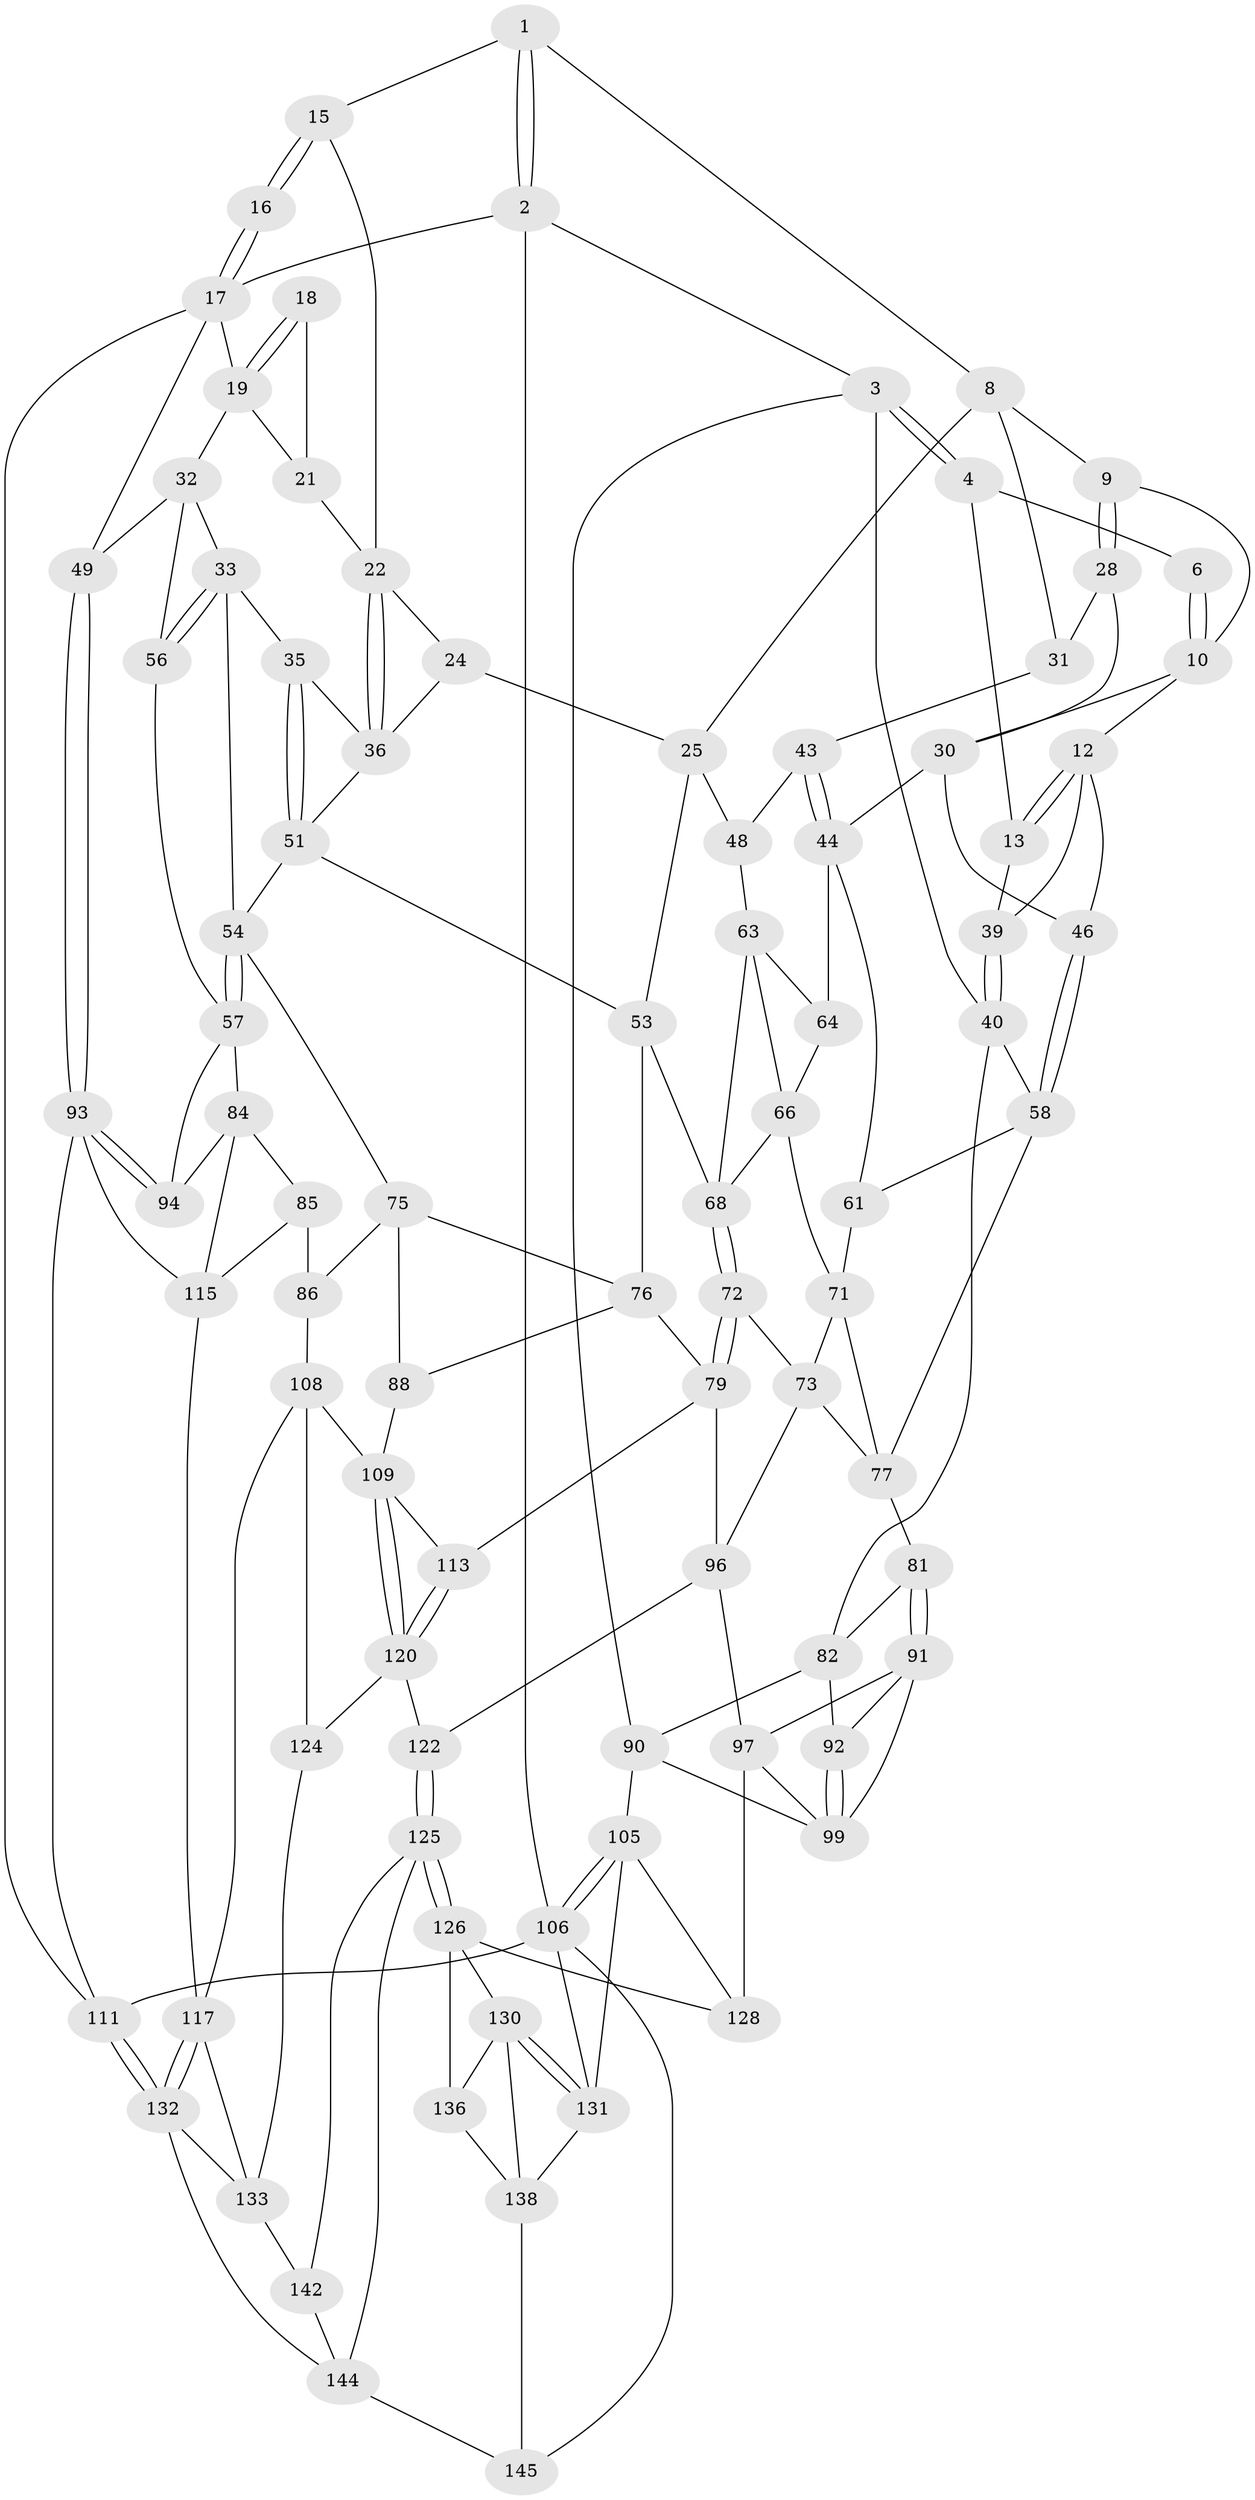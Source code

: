 // Generated by graph-tools (version 1.1) at 2025/24/03/03/25 07:24:32]
// undirected, 88 vertices, 187 edges
graph export_dot {
graph [start="1"]
  node [color=gray90,style=filled];
  1 [pos="+0.22637727053084075+0",super="+7"];
  2 [pos="+0+0"];
  3 [pos="+0+0",super="+41"];
  4 [pos="+0.051329270798370644+0.09625267648130867",super="+5"];
  6 [pos="+0.22510558252953322+0"];
  8 [pos="+0.5208154570550632+0.029610997589647813",super="+26"];
  9 [pos="+0.30076509761233944+0.10771363554901721"];
  10 [pos="+0.255599317030819+0.044141322860812744",super="+11"];
  12 [pos="+0.16029990080235895+0.19299826944257786",super="+42"];
  13 [pos="+0.1219842161458394+0.1578974596402151",super="+14"];
  15 [pos="+0.7392682800042971+0"];
  16 [pos="+0.7904410996170451+0"];
  17 [pos="+1+0",super="+20"];
  18 [pos="+0.837974259105846+0"];
  19 [pos="+0.9867834138509629+0.15681621565516937",super="+27"];
  21 [pos="+0.8578915364353127+0.12765140934866429"];
  22 [pos="+0.7742605424788097+0.16321296407099026",super="+23"];
  24 [pos="+0.6990072981342874+0.15756211677293944"];
  25 [pos="+0.513341782676059+0.15224785182792094",super="+47"];
  28 [pos="+0.3098262535509985+0.12730333535382873",super="+29"];
  30 [pos="+0.24282177336578661+0.20375298984435425",super="+45"];
  31 [pos="+0.417962484334784+0.13505732027826642",super="+38"];
  32 [pos="+0.8764231547811168+0.19234973048635312",super="+50"];
  33 [pos="+0.8502875870617447+0.22713683921906688",super="+34"];
  35 [pos="+0.8122029925467187+0.2194632055046619"];
  36 [pos="+0.8055674089798012+0.2154892641048969",super="+37"];
  39 [pos="+0+0.26430937351347383"];
  40 [pos="+0+0.3282199018291422",super="+59"];
  43 [pos="+0.3521899600036991+0.24542628252286178"];
  44 [pos="+0.30126182107898997+0.29484858618622944",super="+60"];
  46 [pos="+0.1631415347929849+0.2705778046608202"];
  48 [pos="+0.4854789623626334+0.25456424123662785"];
  49 [pos="+1+0.37311592737471394"];
  51 [pos="+0.687356528184157+0.3516668019035729",super="+52"];
  53 [pos="+0.5704784435472499+0.2886654177958856",super="+67"];
  54 [pos="+0.7159064399907832+0.3837558514916258",super="+55"];
  56 [pos="+0.9128222078912068+0.37371731370805994"];
  57 [pos="+0.8229616026183689+0.4238308639555422",super="+83"];
  58 [pos="+0.14182647923760155+0.370106035348365",super="+62"];
  61 [pos="+0.2882021206904591+0.3490439943427795"];
  63 [pos="+0.4660845720950261+0.2863910449188279",super="+65"];
  64 [pos="+0.3780737374049185+0.3407656382156118"];
  66 [pos="+0.38899368296416975+0.3615481507796197",super="+70"];
  68 [pos="+0.44648321678543035+0.3964066856469318",super="+69"];
  71 [pos="+0.3540043518584467+0.42337283020392086",super="+74"];
  72 [pos="+0.4043972676998256+0.5128049994960172"];
  73 [pos="+0.36550770812732586+0.4850460093026",super="+95"];
  75 [pos="+0.674565586297417+0.43098114211983285",super="+87"];
  76 [pos="+0.524735653336313+0.4678484809724526",super="+78"];
  77 [pos="+0.20267137857516584+0.4591026817870477",super="+80"];
  79 [pos="+0.4325374188093653+0.546195613962122",super="+102"];
  81 [pos="+0.08944734542844386+0.5057800817178509"];
  82 [pos="+0.08885615175808553+0.5051279464462268",super="+89"];
  84 [pos="+0.8139091255364326+0.5358086206329139",super="+104"];
  85 [pos="+0.7984938601243897+0.5758197317631009",super="+114"];
  86 [pos="+0.6832487580853334+0.5730573036479277",super="+107"];
  88 [pos="+0.6172348779439444+0.5818009005512658"];
  90 [pos="+0+0.383525230909636",super="+101"];
  91 [pos="+0.08147369104818522+0.581371134170143",super="+98"];
  92 [pos="+0.046770544672632246+0.5603452787822463"];
  93 [pos="+1+0.5415235423175121",super="+112"];
  94 [pos="+1+0.5831845331000008"];
  96 [pos="+0.20379496429215418+0.6690485825952928",super="+103"];
  97 [pos="+0.1893884172902324+0.6760029923530774",super="+123"];
  99 [pos="+0+0.6428716046432559",super="+100"];
  105 [pos="+0+0.8419371903735406",super="+129"];
  106 [pos="+0+1",super="+141"];
  108 [pos="+0.6737688036204852+0.7328760180890469",super="+119"];
  109 [pos="+0.6082473309979545+0.7016658232307158",super="+110"];
  111 [pos="+1+1"];
  113 [pos="+0.4959767614459877+0.6694781176054053"];
  115 [pos="+0.8643364115615221+0.6855656072636579",super="+116"];
  117 [pos="+0.8182713042644247+0.8075175014473843",super="+118"];
  120 [pos="+0.5159578640833395+0.8422778322835954",super="+121"];
  122 [pos="+0.4072390386699175+0.8680238146894087"];
  124 [pos="+0.5534515919567415+0.8689823456777412"];
  125 [pos="+0.3983880105261382+0.8849751980463604",super="+143"];
  126 [pos="+0.28782654744724306+0.8864488559063023",super="+127"];
  128 [pos="+0.1566185167931433+0.732135582773951"];
  130 [pos="+0.15265289306122307+0.8717160800056493",super="+137"];
  131 [pos="+0.07028304788655189+0.904166537907455",super="+139"];
  132 [pos="+1+1",super="+135"];
  133 [pos="+0.746840359635371+0.8391137571329513",super="+134"];
  136 [pos="+0.2172047599443839+0.9281078696497845"];
  138 [pos="+0.14932186339824435+0.9259529491707386",super="+140"];
  142 [pos="+0.6312012935996455+1"];
  144 [pos="+0.3554219904323765+1",super="+146"];
  145 [pos="+0.21900891063350056+1"];
  1 -- 2;
  1 -- 2;
  1 -- 8;
  1 -- 15;
  2 -- 3;
  2 -- 17;
  2 -- 106;
  3 -- 4;
  3 -- 4;
  3 -- 40;
  3 -- 90;
  4 -- 13 [weight=2];
  4 -- 6;
  6 -- 10;
  6 -- 10;
  8 -- 9;
  8 -- 25;
  8 -- 31;
  9 -- 10;
  9 -- 28;
  9 -- 28;
  10 -- 12;
  10 -- 30;
  12 -- 13;
  12 -- 13;
  12 -- 46;
  12 -- 39;
  13 -- 39;
  15 -- 16;
  15 -- 16;
  15 -- 22;
  16 -- 17;
  16 -- 17;
  17 -- 111;
  17 -- 19;
  17 -- 49;
  18 -- 19;
  18 -- 19;
  18 -- 21;
  19 -- 32;
  19 -- 21;
  21 -- 22;
  22 -- 36;
  22 -- 36;
  22 -- 24;
  24 -- 25;
  24 -- 36;
  25 -- 48;
  25 -- 53;
  28 -- 31 [weight=2];
  28 -- 30;
  30 -- 46;
  30 -- 44;
  31 -- 43;
  32 -- 33;
  32 -- 49;
  32 -- 56;
  33 -- 56;
  33 -- 56;
  33 -- 35;
  33 -- 54;
  35 -- 36;
  35 -- 51;
  35 -- 51;
  36 -- 51;
  39 -- 40;
  39 -- 40;
  40 -- 58;
  40 -- 82;
  43 -- 44;
  43 -- 44;
  43 -- 48;
  44 -- 64;
  44 -- 61;
  46 -- 58;
  46 -- 58;
  48 -- 63;
  49 -- 93;
  49 -- 93;
  51 -- 54;
  51 -- 53;
  53 -- 68;
  53 -- 76;
  54 -- 57;
  54 -- 57;
  54 -- 75;
  56 -- 57;
  57 -- 84;
  57 -- 94;
  58 -- 77;
  58 -- 61;
  61 -- 71;
  63 -- 64;
  63 -- 66;
  63 -- 68;
  64 -- 66;
  66 -- 68;
  66 -- 71;
  68 -- 72;
  68 -- 72;
  71 -- 73;
  71 -- 77;
  72 -- 73;
  72 -- 79;
  72 -- 79;
  73 -- 96;
  73 -- 77;
  75 -- 76;
  75 -- 88;
  75 -- 86;
  76 -- 88;
  76 -- 79;
  77 -- 81;
  79 -- 113;
  79 -- 96;
  81 -- 82;
  81 -- 91;
  81 -- 91;
  82 -- 92;
  82 -- 90;
  84 -- 85;
  84 -- 115;
  84 -- 94;
  85 -- 86 [weight=2];
  85 -- 115;
  86 -- 108;
  88 -- 109;
  90 -- 105;
  90 -- 99;
  91 -- 92;
  91 -- 99;
  91 -- 97;
  92 -- 99;
  92 -- 99;
  93 -- 94;
  93 -- 94;
  93 -- 115;
  93 -- 111;
  96 -- 97;
  96 -- 122;
  97 -- 128;
  97 -- 99;
  105 -- 106;
  105 -- 106;
  105 -- 128;
  105 -- 131;
  106 -- 111;
  106 -- 145;
  106 -- 131;
  108 -- 109;
  108 -- 124;
  108 -- 117;
  109 -- 120;
  109 -- 120;
  109 -- 113;
  111 -- 132;
  111 -- 132;
  113 -- 120;
  113 -- 120;
  115 -- 117;
  117 -- 132;
  117 -- 132;
  117 -- 133;
  120 -- 122;
  120 -- 124;
  122 -- 125;
  122 -- 125;
  124 -- 133;
  125 -- 126;
  125 -- 126;
  125 -- 144;
  125 -- 142;
  126 -- 136;
  126 -- 128;
  126 -- 130;
  130 -- 131;
  130 -- 131;
  130 -- 136;
  130 -- 138;
  131 -- 138;
  132 -- 133;
  132 -- 144;
  133 -- 142;
  136 -- 138;
  138 -- 145;
  142 -- 144;
  144 -- 145;
}
